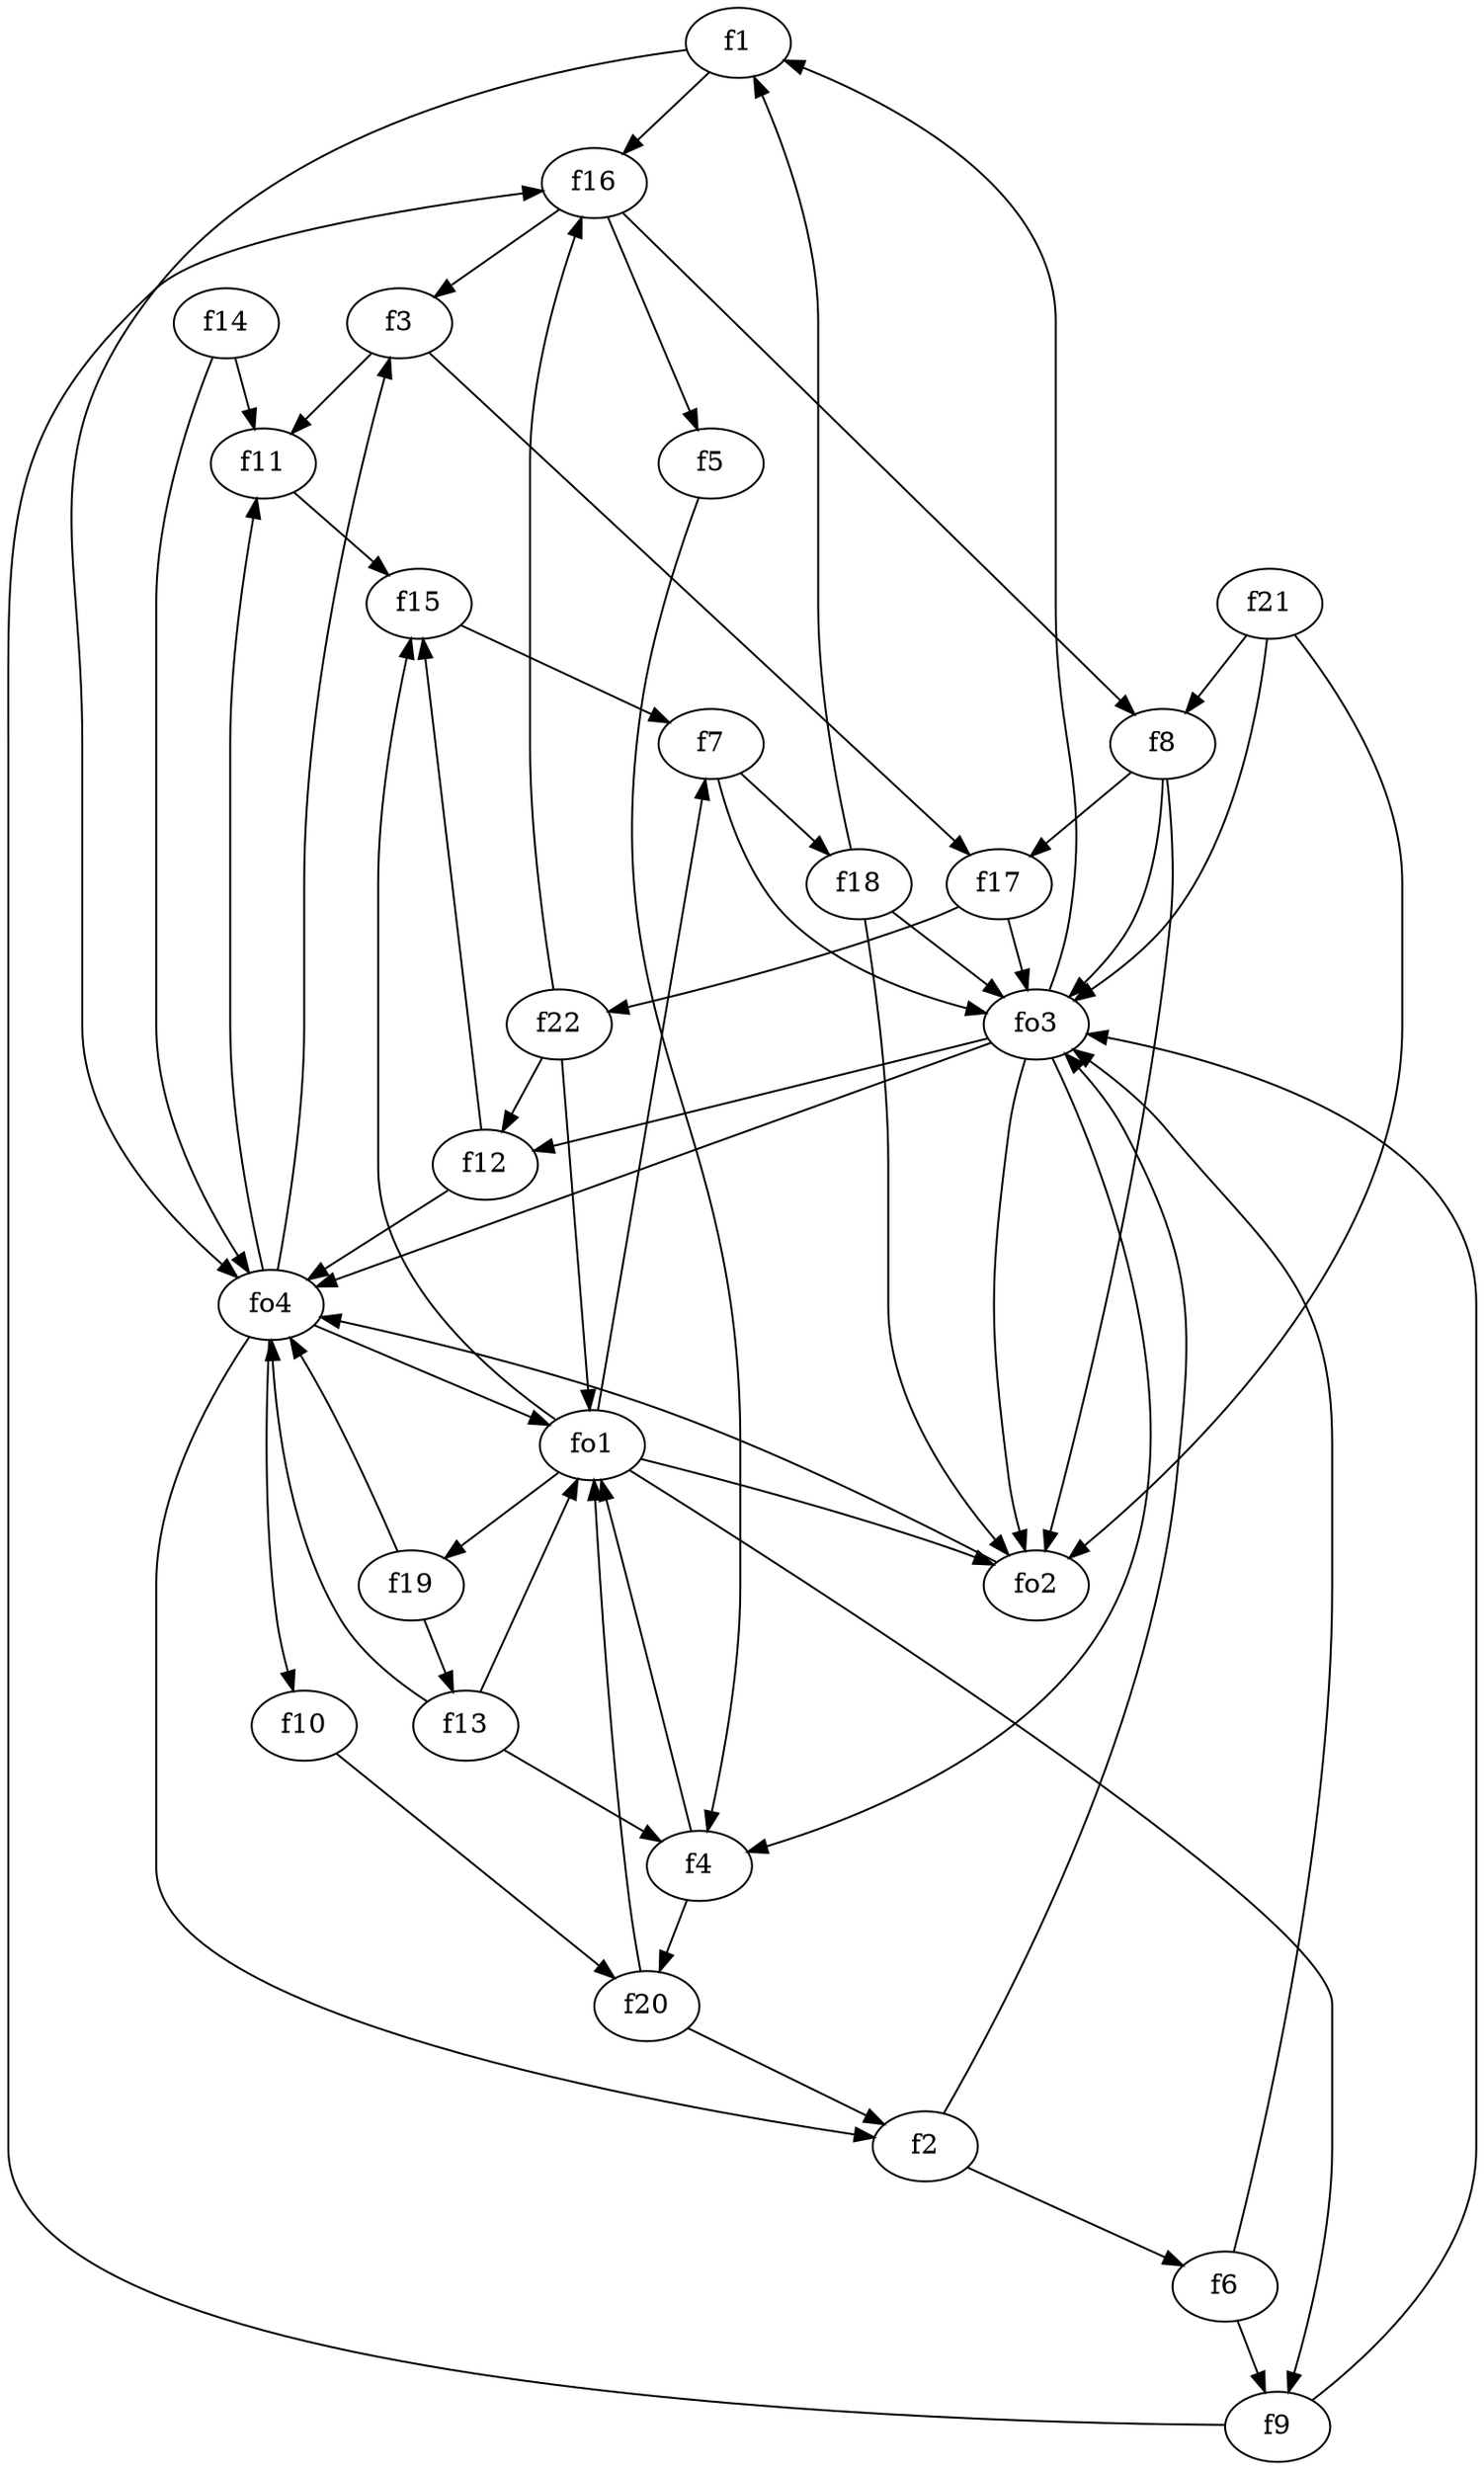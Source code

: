 strict digraph  {
f1;
f2;
f3;
f4;
f5;
f6;
f7;
f8;
f9;
f10;
f11;
f12;
f13;
f14;
f15;
f16;
f17;
f18;
f19;
f20;
f21;
f22;
fo1;
fo2;
fo3;
fo4;
f1 -> fo4  [weight=2];
f1 -> f16  [weight=2];
f2 -> fo3  [weight=2];
f2 -> f6  [weight=2];
f3 -> f11  [weight=2];
f3 -> f17  [weight=2];
f4 -> fo1  [weight=2];
f4 -> f20  [weight=2];
f5 -> f4  [weight=2];
f6 -> fo3  [weight=2];
f6 -> f9  [weight=2];
f7 -> f18  [weight=2];
f7 -> fo3  [weight=2];
f8 -> f17  [weight=2];
f8 -> fo3  [weight=2];
f8 -> fo2  [weight=2];
f9 -> fo3  [weight=2];
f9 -> f16  [weight=2];
f10 -> f20  [weight=2];
f11 -> f15  [weight=2];
f12 -> fo4  [weight=2];
f12 -> f15  [weight=2];
f13 -> fo1  [weight=2];
f13 -> fo4  [weight=2];
f13 -> f4  [weight=2];
f14 -> f11  [weight=2];
f14 -> fo4  [weight=2];
f15 -> f7  [weight=2];
f16 -> f8  [weight=2];
f16 -> f3  [weight=2];
f16 -> f5  [weight=2];
f17 -> fo3  [weight=2];
f17 -> f22  [weight=2];
f18 -> fo3  [weight=2];
f18 -> f1  [weight=2];
f18 -> fo2  [weight=2];
f19 -> f13  [weight=2];
f19 -> fo4  [weight=2];
f20 -> fo1  [weight=2];
f20 -> f2  [weight=2];
f21 -> fo2  [weight=2];
f21 -> fo3  [weight=2];
f21 -> f8  [weight=2];
f22 -> f12  [weight=2];
f22 -> fo1  [weight=2];
f22 -> f16  [weight=2];
fo1 -> f15  [weight=2];
fo1 -> fo2  [weight=2];
fo1 -> f7  [weight=2];
fo1 -> f19  [weight=2];
fo1 -> f9  [weight=2];
fo2 -> fo4  [weight=2];
fo3 -> f12  [weight=2];
fo3 -> f4  [weight=2];
fo3 -> fo4  [weight=2];
fo3 -> fo2  [weight=2];
fo3 -> f1  [weight=2];
fo4 -> f3  [weight=2];
fo4 -> fo1  [weight=2];
fo4 -> f2  [weight=2];
fo4 -> f10  [weight=2];
fo4 -> f11  [weight=2];
}
